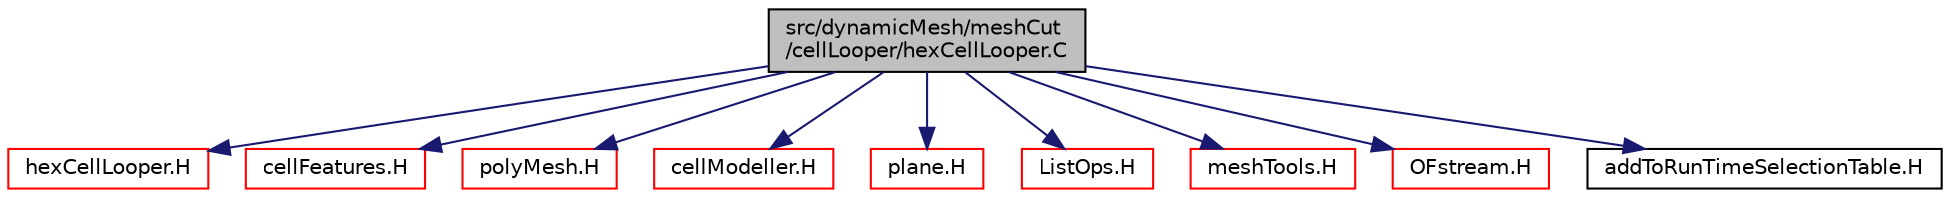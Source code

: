 digraph "src/dynamicMesh/meshCut/cellLooper/hexCellLooper.C"
{
  bgcolor="transparent";
  edge [fontname="Helvetica",fontsize="10",labelfontname="Helvetica",labelfontsize="10"];
  node [fontname="Helvetica",fontsize="10",shape=record];
  Node0 [label="src/dynamicMesh/meshCut\l/cellLooper/hexCellLooper.C",height=0.2,width=0.4,color="black", fillcolor="grey75", style="filled", fontcolor="black"];
  Node0 -> Node1 [color="midnightblue",fontsize="10",style="solid",fontname="Helvetica"];
  Node1 [label="hexCellLooper.H",height=0.2,width=0.4,color="red",URL="$a00479.html"];
  Node0 -> Node239 [color="midnightblue",fontsize="10",style="solid",fontname="Helvetica"];
  Node239 [label="cellFeatures.H",height=0.2,width=0.4,color="red",URL="$a08156.html"];
  Node0 -> Node26 [color="midnightblue",fontsize="10",style="solid",fontname="Helvetica"];
  Node26 [label="polyMesh.H",height=0.2,width=0.4,color="red",URL="$a12398.html"];
  Node0 -> Node240 [color="midnightblue",fontsize="10",style="solid",fontname="Helvetica"];
  Node240 [label="cellModeller.H",height=0.2,width=0.4,color="red",URL="$a12026.html"];
  Node0 -> Node241 [color="midnightblue",fontsize="10",style="solid",fontname="Helvetica"];
  Node241 [label="plane.H",height=0.2,width=0.4,color="red",URL="$a12824.html"];
  Node0 -> Node124 [color="midnightblue",fontsize="10",style="solid",fontname="Helvetica"];
  Node124 [label="ListOps.H",height=0.2,width=0.4,color="red",URL="$a09389.html",tooltip="Various functions to operate on Lists. "];
  Node0 -> Node242 [color="midnightblue",fontsize="10",style="solid",fontname="Helvetica"];
  Node242 [label="meshTools.H",height=0.2,width=0.4,color="red",URL="$a08357.html"];
  Node0 -> Node243 [color="midnightblue",fontsize="10",style="solid",fontname="Helvetica"];
  Node243 [label="OFstream.H",height=0.2,width=0.4,color="red",URL="$a09791.html"];
  Node0 -> Node245 [color="midnightblue",fontsize="10",style="solid",fontname="Helvetica"];
  Node245 [label="addToRunTimeSelectionTable.H",height=0.2,width=0.4,color="black",URL="$a09989.html",tooltip="Macros for easy insertion into run-time selection tables. "];
}

